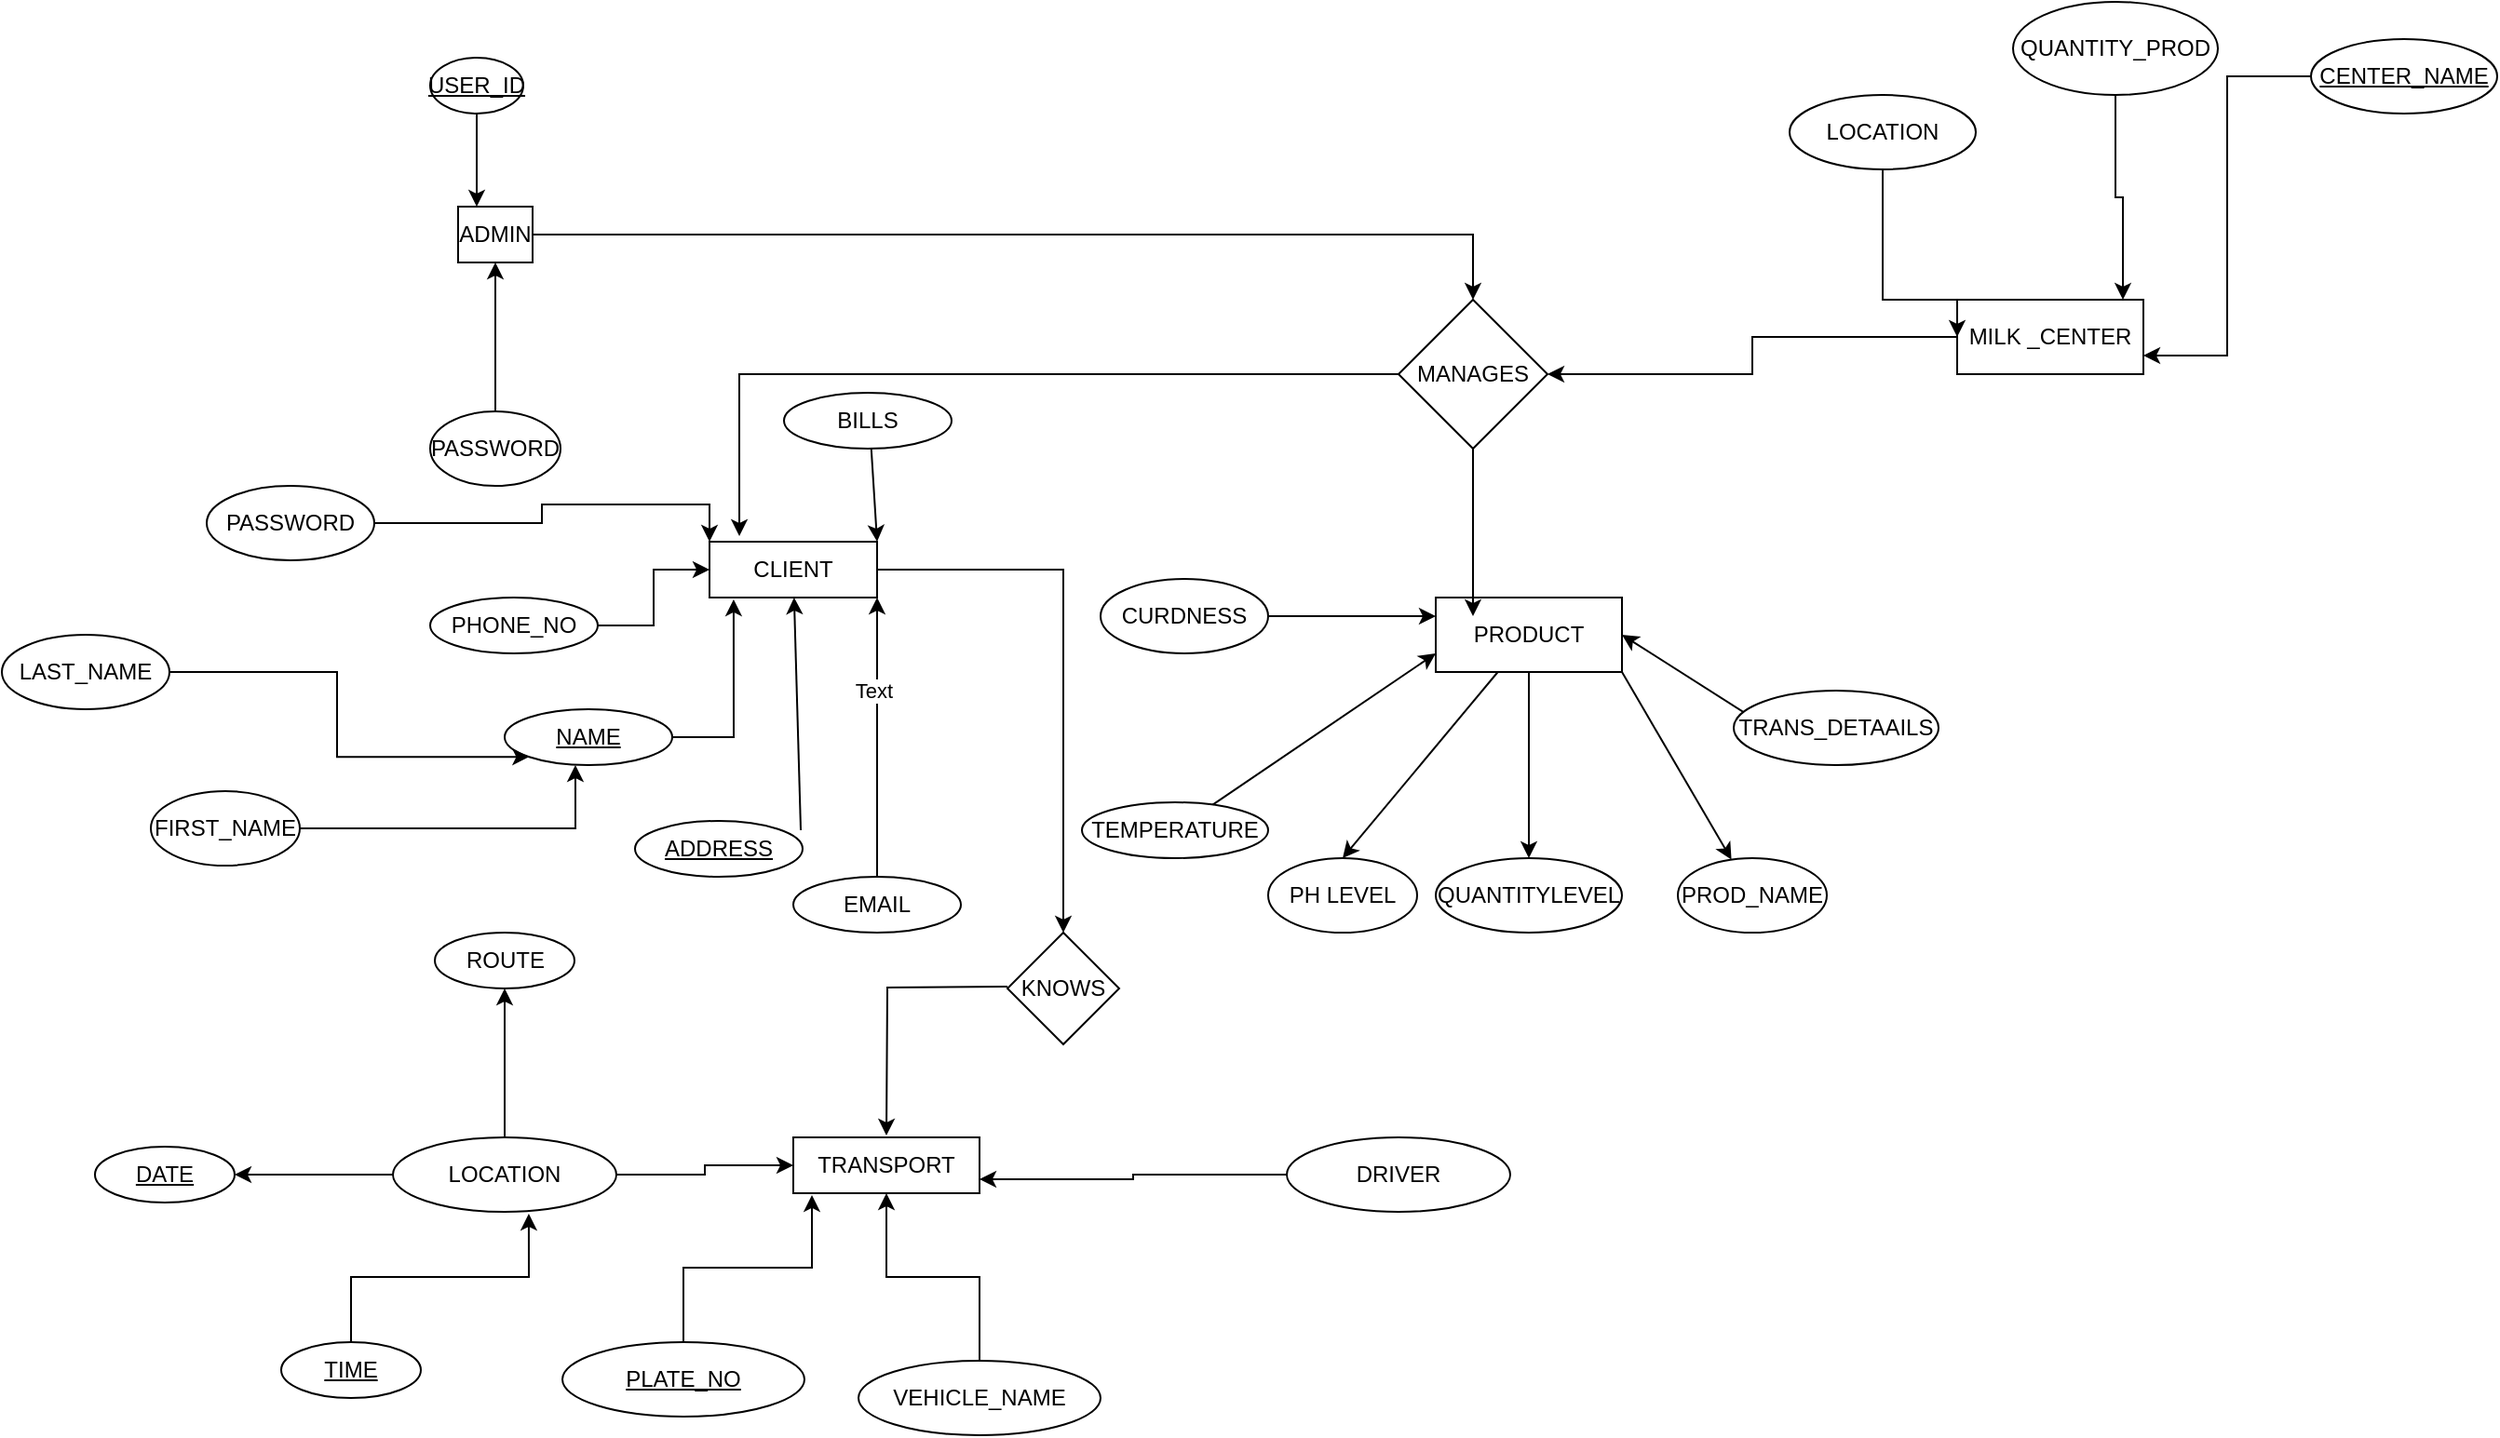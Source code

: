 <mxfile version="13.3.5" type="github">
  <diagram id="C5RBs43oDa-KdzZeNtuy" name="Page-1">
    <mxGraphModel dx="1695" dy="520" grid="1" gridSize="10" guides="1" tooltips="1" connect="1" arrows="1" fold="1" page="1" pageScale="1" pageWidth="827" pageHeight="1169" math="0" shadow="0">
      <root>
        <mxCell id="WIyWlLk6GJQsqaUBKTNV-0" />
        <mxCell id="WIyWlLk6GJQsqaUBKTNV-1" parent="WIyWlLk6GJQsqaUBKTNV-0" />
        <mxCell id="mES34l63fPlMWxpfFIeK-52" style="edgeStyle=orthogonalEdgeStyle;rounded=0;orthogonalLoop=1;jettySize=auto;html=1;entryX=0.5;entryY=0;entryDx=0;entryDy=0;" parent="WIyWlLk6GJQsqaUBKTNV-1" source="mES34l63fPlMWxpfFIeK-0" target="mES34l63fPlMWxpfFIeK-50" edge="1">
          <mxGeometry relative="1" as="geometry" />
        </mxCell>
        <object label="ADMIN" id="mES34l63fPlMWxpfFIeK-0">
          <mxCell style="rounded=0;whiteSpace=wrap;html=1;" parent="WIyWlLk6GJQsqaUBKTNV-1" vertex="1">
            <mxGeometry x="35" y="120" width="40" height="30" as="geometry" />
          </mxCell>
        </object>
        <mxCell id="mES34l63fPlMWxpfFIeK-7" style="edgeStyle=orthogonalEdgeStyle;rounded=0;orthogonalLoop=1;jettySize=auto;html=1;exitX=0.5;exitY=0;exitDx=0;exitDy=0;entryX=0.5;entryY=1;entryDx=0;entryDy=0;" parent="WIyWlLk6GJQsqaUBKTNV-1" source="mES34l63fPlMWxpfFIeK-1" target="mES34l63fPlMWxpfFIeK-0" edge="1">
          <mxGeometry relative="1" as="geometry" />
        </mxCell>
        <mxCell id="mES34l63fPlMWxpfFIeK-1" value="PASSWORD" style="ellipse;whiteSpace=wrap;html=1;" parent="WIyWlLk6GJQsqaUBKTNV-1" vertex="1">
          <mxGeometry x="20" y="230" width="70" height="40" as="geometry" />
        </mxCell>
        <mxCell id="mES34l63fPlMWxpfFIeK-5" style="edgeStyle=orthogonalEdgeStyle;rounded=0;orthogonalLoop=1;jettySize=auto;html=1;exitX=0.5;exitY=1;exitDx=0;exitDy=0;entryX=0.25;entryY=0;entryDx=0;entryDy=0;" parent="WIyWlLk6GJQsqaUBKTNV-1" source="mES34l63fPlMWxpfFIeK-2" target="mES34l63fPlMWxpfFIeK-0" edge="1">
          <mxGeometry relative="1" as="geometry" />
        </mxCell>
        <mxCell id="mES34l63fPlMWxpfFIeK-2" value="USER_ID" style="ellipse;whiteSpace=wrap;html=1;fontStyle=4" parent="WIyWlLk6GJQsqaUBKTNV-1" vertex="1">
          <mxGeometry x="20" y="40" width="50" height="30" as="geometry" />
        </mxCell>
        <mxCell id="mES34l63fPlMWxpfFIeK-103" style="edgeStyle=orthogonalEdgeStyle;rounded=0;orthogonalLoop=1;jettySize=auto;html=1;entryX=0.5;entryY=0;entryDx=0;entryDy=0;" parent="WIyWlLk6GJQsqaUBKTNV-1" source="mES34l63fPlMWxpfFIeK-9" target="mES34l63fPlMWxpfFIeK-100" edge="1">
          <mxGeometry relative="1" as="geometry" />
        </mxCell>
        <mxCell id="mES34l63fPlMWxpfFIeK-9" value="CLIENT" style="rounded=0;whiteSpace=wrap;html=1;" parent="WIyWlLk6GJQsqaUBKTNV-1" vertex="1">
          <mxGeometry x="170" y="300" width="90" height="30" as="geometry" />
        </mxCell>
        <mxCell id="mES34l63fPlMWxpfFIeK-16" style="edgeStyle=orthogonalEdgeStyle;rounded=0;orthogonalLoop=1;jettySize=auto;html=1;exitX=1;exitY=0.5;exitDx=0;exitDy=0;entryX=0;entryY=0.5;entryDx=0;entryDy=0;" parent="WIyWlLk6GJQsqaUBKTNV-1" source="mES34l63fPlMWxpfFIeK-10" target="mES34l63fPlMWxpfFIeK-9" edge="1">
          <mxGeometry relative="1" as="geometry" />
        </mxCell>
        <mxCell id="mES34l63fPlMWxpfFIeK-10" value="PHONE_NO" style="ellipse;whiteSpace=wrap;html=1;" parent="WIyWlLk6GJQsqaUBKTNV-1" vertex="1">
          <mxGeometry x="20" y="330" width="90" height="30" as="geometry" />
        </mxCell>
        <mxCell id="mES34l63fPlMWxpfFIeK-19" style="edgeStyle=orthogonalEdgeStyle;rounded=0;orthogonalLoop=1;jettySize=auto;html=1;entryX=0.144;entryY=1.033;entryDx=0;entryDy=0;entryPerimeter=0;" parent="WIyWlLk6GJQsqaUBKTNV-1" source="mES34l63fPlMWxpfFIeK-11" target="mES34l63fPlMWxpfFIeK-9" edge="1">
          <mxGeometry relative="1" as="geometry" />
        </mxCell>
        <mxCell id="mES34l63fPlMWxpfFIeK-11" value="&lt;u&gt;NAME&lt;/u&gt;" style="ellipse;whiteSpace=wrap;html=1;" parent="WIyWlLk6GJQsqaUBKTNV-1" vertex="1">
          <mxGeometry x="60" y="390" width="90" height="30" as="geometry" />
        </mxCell>
        <mxCell id="mES34l63fPlMWxpfFIeK-23" style="edgeStyle=none;rounded=0;orthogonalLoop=1;jettySize=auto;html=1;exitX=0.989;exitY=0.167;exitDx=0;exitDy=0;exitPerimeter=0;" parent="WIyWlLk6GJQsqaUBKTNV-1" source="mES34l63fPlMWxpfFIeK-12" target="mES34l63fPlMWxpfFIeK-9" edge="1">
          <mxGeometry relative="1" as="geometry" />
        </mxCell>
        <mxCell id="mES34l63fPlMWxpfFIeK-12" value="&lt;u&gt;ADDRESS&lt;/u&gt;" style="ellipse;whiteSpace=wrap;html=1;" parent="WIyWlLk6GJQsqaUBKTNV-1" vertex="1">
          <mxGeometry x="130" y="450" width="90" height="30" as="geometry" />
        </mxCell>
        <mxCell id="mES34l63fPlMWxpfFIeK-48" style="edgeStyle=none;rounded=0;orthogonalLoop=1;jettySize=auto;html=1;entryX=1;entryY=1;entryDx=0;entryDy=0;" parent="WIyWlLk6GJQsqaUBKTNV-1" source="mES34l63fPlMWxpfFIeK-13" target="mES34l63fPlMWxpfFIeK-9" edge="1">
          <mxGeometry relative="1" as="geometry" />
        </mxCell>
        <mxCell id="GmFHFqo8vPaLInNtUKn_-0" value="Text" style="edgeLabel;html=1;align=center;verticalAlign=middle;resizable=0;points=[];" vertex="1" connectable="0" parent="mES34l63fPlMWxpfFIeK-48">
          <mxGeometry x="0.334" y="2" relative="1" as="geometry">
            <mxPoint as="offset" />
          </mxGeometry>
        </mxCell>
        <mxCell id="mES34l63fPlMWxpfFIeK-13" value="EMAIL" style="ellipse;whiteSpace=wrap;html=1;" parent="WIyWlLk6GJQsqaUBKTNV-1" vertex="1">
          <mxGeometry x="215" y="480" width="90" height="30" as="geometry" />
        </mxCell>
        <mxCell id="mES34l63fPlMWxpfFIeK-31" style="edgeStyle=none;rounded=0;orthogonalLoop=1;jettySize=auto;html=1;exitX=0.5;exitY=0;exitDx=0;exitDy=0;entryX=1;entryY=0;entryDx=0;entryDy=0;" parent="WIyWlLk6GJQsqaUBKTNV-1" source="mES34l63fPlMWxpfFIeK-14" target="mES34l63fPlMWxpfFIeK-9" edge="1">
          <mxGeometry relative="1" as="geometry">
            <mxPoint x="345" y="320" as="targetPoint" />
          </mxGeometry>
        </mxCell>
        <mxCell id="mES34l63fPlMWxpfFIeK-14" value="BILLS" style="ellipse;whiteSpace=wrap;html=1;" parent="WIyWlLk6GJQsqaUBKTNV-1" vertex="1">
          <mxGeometry x="210" y="220" width="90" height="30" as="geometry" />
        </mxCell>
        <mxCell id="mES34l63fPlMWxpfFIeK-41" style="edgeStyle=none;rounded=0;orthogonalLoop=1;jettySize=auto;html=1;entryX=0.5;entryY=0;entryDx=0;entryDy=0;" parent="WIyWlLk6GJQsqaUBKTNV-1" source="mES34l63fPlMWxpfFIeK-32" target="mES34l63fPlMWxpfFIeK-36" edge="1">
          <mxGeometry relative="1" as="geometry" />
        </mxCell>
        <mxCell id="mES34l63fPlMWxpfFIeK-43" value="" style="edgeStyle=none;rounded=0;orthogonalLoop=1;jettySize=auto;html=1;" parent="WIyWlLk6GJQsqaUBKTNV-1" source="mES34l63fPlMWxpfFIeK-32" edge="1">
          <mxGeometry relative="1" as="geometry">
            <mxPoint x="610" y="470" as="targetPoint" />
          </mxGeometry>
        </mxCell>
        <mxCell id="mES34l63fPlMWxpfFIeK-44" style="edgeStyle=none;rounded=0;orthogonalLoop=1;jettySize=auto;html=1;exitX=1;exitY=1;exitDx=0;exitDy=0;" parent="WIyWlLk6GJQsqaUBKTNV-1" source="mES34l63fPlMWxpfFIeK-32" target="mES34l63fPlMWxpfFIeK-34" edge="1">
          <mxGeometry relative="1" as="geometry" />
        </mxCell>
        <mxCell id="mES34l63fPlMWxpfFIeK-32" value="PRODUCT" style="rounded=0;whiteSpace=wrap;html=1;" parent="WIyWlLk6GJQsqaUBKTNV-1" vertex="1">
          <mxGeometry x="560" y="330" width="100" height="40" as="geometry" />
        </mxCell>
        <mxCell id="mES34l63fPlMWxpfFIeK-45" style="edgeStyle=none;rounded=0;orthogonalLoop=1;jettySize=auto;html=1;entryX=1;entryY=0.5;entryDx=0;entryDy=0;" parent="WIyWlLk6GJQsqaUBKTNV-1" target="mES34l63fPlMWxpfFIeK-32" edge="1">
          <mxGeometry relative="1" as="geometry">
            <mxPoint x="742.16" y="402.283" as="sourcePoint" />
          </mxGeometry>
        </mxCell>
        <mxCell id="mES34l63fPlMWxpfFIeK-34" value="PROD_NAME" style="ellipse;whiteSpace=wrap;html=1;" parent="WIyWlLk6GJQsqaUBKTNV-1" vertex="1">
          <mxGeometry x="690" y="470" width="80" height="40" as="geometry" />
        </mxCell>
        <mxCell id="mES34l63fPlMWxpfFIeK-35" value="QUANTITYLEVEL" style="ellipse;whiteSpace=wrap;html=1;" parent="WIyWlLk6GJQsqaUBKTNV-1" vertex="1">
          <mxGeometry x="560" y="470" width="100" height="40" as="geometry" />
        </mxCell>
        <mxCell id="mES34l63fPlMWxpfFIeK-36" value="PH LEVEL" style="ellipse;whiteSpace=wrap;html=1;" parent="WIyWlLk6GJQsqaUBKTNV-1" vertex="1">
          <mxGeometry x="470" y="470" width="80" height="40" as="geometry" />
        </mxCell>
        <mxCell id="mES34l63fPlMWxpfFIeK-37" value="TEMPERATURE" style="ellipse;whiteSpace=wrap;html=1;" parent="WIyWlLk6GJQsqaUBKTNV-1" vertex="1">
          <mxGeometry x="370" y="440" width="100" height="30" as="geometry" />
        </mxCell>
        <mxCell id="mES34l63fPlMWxpfFIeK-39" style="edgeStyle=none;rounded=0;orthogonalLoop=1;jettySize=auto;html=1;entryX=0;entryY=0.75;entryDx=0;entryDy=0;" parent="WIyWlLk6GJQsqaUBKTNV-1" source="mES34l63fPlMWxpfFIeK-37" target="mES34l63fPlMWxpfFIeK-32" edge="1">
          <mxGeometry relative="1" as="geometry">
            <mxPoint x="550" y="360" as="targetPoint" />
          </mxGeometry>
        </mxCell>
        <mxCell id="mES34l63fPlMWxpfFIeK-47" style="edgeStyle=none;rounded=0;orthogonalLoop=1;jettySize=auto;html=1;entryX=0;entryY=0.25;entryDx=0;entryDy=0;" parent="WIyWlLk6GJQsqaUBKTNV-1" source="mES34l63fPlMWxpfFIeK-46" target="mES34l63fPlMWxpfFIeK-32" edge="1">
          <mxGeometry relative="1" as="geometry" />
        </mxCell>
        <mxCell id="mES34l63fPlMWxpfFIeK-46" value="CURDNESS" style="ellipse;whiteSpace=wrap;html=1;" parent="WIyWlLk6GJQsqaUBKTNV-1" vertex="1">
          <mxGeometry x="380" y="320" width="90" height="40" as="geometry" />
        </mxCell>
        <mxCell id="mES34l63fPlMWxpfFIeK-49" value="TRANS_DETAAILS" style="ellipse;whiteSpace=wrap;html=1;" parent="WIyWlLk6GJQsqaUBKTNV-1" vertex="1">
          <mxGeometry x="720" y="380" width="110" height="40" as="geometry" />
        </mxCell>
        <mxCell id="mES34l63fPlMWxpfFIeK-54" style="edgeStyle=orthogonalEdgeStyle;rounded=0;orthogonalLoop=1;jettySize=auto;html=1;entryX=0.2;entryY=0.25;entryDx=0;entryDy=0;entryPerimeter=0;" parent="WIyWlLk6GJQsqaUBKTNV-1" source="mES34l63fPlMWxpfFIeK-50" target="mES34l63fPlMWxpfFIeK-32" edge="1">
          <mxGeometry relative="1" as="geometry" />
        </mxCell>
        <mxCell id="UjjfFm4OdMRU-PV7L80q-1" style="edgeStyle=orthogonalEdgeStyle;rounded=0;orthogonalLoop=1;jettySize=auto;html=1;entryX=0.178;entryY=-0.1;entryDx=0;entryDy=0;entryPerimeter=0;" parent="WIyWlLk6GJQsqaUBKTNV-1" source="mES34l63fPlMWxpfFIeK-50" target="mES34l63fPlMWxpfFIeK-9" edge="1">
          <mxGeometry relative="1" as="geometry">
            <Array as="points">
              <mxPoint x="186" y="210" />
            </Array>
          </mxGeometry>
        </mxCell>
        <mxCell id="mES34l63fPlMWxpfFIeK-50" value="MANAGES" style="rhombus;whiteSpace=wrap;html=1;" parent="WIyWlLk6GJQsqaUBKTNV-1" vertex="1">
          <mxGeometry x="540" y="170" width="80" height="80" as="geometry" />
        </mxCell>
        <mxCell id="mES34l63fPlMWxpfFIeK-66" style="edgeStyle=orthogonalEdgeStyle;rounded=0;orthogonalLoop=1;jettySize=auto;html=1;entryX=1;entryY=0.5;entryDx=0;entryDy=0;" parent="WIyWlLk6GJQsqaUBKTNV-1" source="mES34l63fPlMWxpfFIeK-55" target="mES34l63fPlMWxpfFIeK-50" edge="1">
          <mxGeometry relative="1" as="geometry" />
        </mxCell>
        <mxCell id="mES34l63fPlMWxpfFIeK-55" value="MILK _CENTER" style="rounded=0;whiteSpace=wrap;html=1;" parent="WIyWlLk6GJQsqaUBKTNV-1" vertex="1">
          <mxGeometry x="840" y="170" width="100" height="40" as="geometry" />
        </mxCell>
        <mxCell id="mES34l63fPlMWxpfFIeK-63" style="edgeStyle=orthogonalEdgeStyle;rounded=0;orthogonalLoop=1;jettySize=auto;html=1;entryX=0.89;entryY=0;entryDx=0;entryDy=0;entryPerimeter=0;" parent="WIyWlLk6GJQsqaUBKTNV-1" source="mES34l63fPlMWxpfFIeK-57" target="mES34l63fPlMWxpfFIeK-55" edge="1">
          <mxGeometry relative="1" as="geometry" />
        </mxCell>
        <mxCell id="mES34l63fPlMWxpfFIeK-57" value="QUANTITY_PROD" style="ellipse;whiteSpace=wrap;html=1;" parent="WIyWlLk6GJQsqaUBKTNV-1" vertex="1">
          <mxGeometry x="870" y="10" width="110" height="50" as="geometry" />
        </mxCell>
        <mxCell id="mES34l63fPlMWxpfFIeK-64" style="edgeStyle=orthogonalEdgeStyle;rounded=0;orthogonalLoop=1;jettySize=auto;html=1;entryX=1;entryY=0.75;entryDx=0;entryDy=0;" parent="WIyWlLk6GJQsqaUBKTNV-1" source="mES34l63fPlMWxpfFIeK-58" target="mES34l63fPlMWxpfFIeK-55" edge="1">
          <mxGeometry relative="1" as="geometry" />
        </mxCell>
        <mxCell id="mES34l63fPlMWxpfFIeK-58" value="&lt;u&gt;CENTER_NAME&lt;/u&gt;" style="ellipse;whiteSpace=wrap;html=1;" parent="WIyWlLk6GJQsqaUBKTNV-1" vertex="1">
          <mxGeometry x="1030" y="30" width="100" height="40" as="geometry" />
        </mxCell>
        <mxCell id="mES34l63fPlMWxpfFIeK-60" style="edgeStyle=orthogonalEdgeStyle;rounded=0;orthogonalLoop=1;jettySize=auto;html=1;entryX=0;entryY=0.5;entryDx=0;entryDy=0;" parent="WIyWlLk6GJQsqaUBKTNV-1" source="mES34l63fPlMWxpfFIeK-59" target="mES34l63fPlMWxpfFIeK-55" edge="1">
          <mxGeometry relative="1" as="geometry">
            <Array as="points">
              <mxPoint x="800" y="170" />
              <mxPoint x="840" y="170" />
            </Array>
          </mxGeometry>
        </mxCell>
        <mxCell id="mES34l63fPlMWxpfFIeK-59" value="LOCATION" style="ellipse;whiteSpace=wrap;html=1;" parent="WIyWlLk6GJQsqaUBKTNV-1" vertex="1">
          <mxGeometry x="750" y="60" width="100" height="40" as="geometry" />
        </mxCell>
        <mxCell id="mES34l63fPlMWxpfFIeK-92" style="edgeStyle=orthogonalEdgeStyle;rounded=0;orthogonalLoop=1;jettySize=auto;html=1;entryX=1;entryY=0.75;entryDx=0;entryDy=0;" parent="WIyWlLk6GJQsqaUBKTNV-1" source="mES34l63fPlMWxpfFIeK-68" target="mES34l63fPlMWxpfFIeK-84" edge="1">
          <mxGeometry relative="1" as="geometry" />
        </mxCell>
        <mxCell id="mES34l63fPlMWxpfFIeK-68" value="DRIVER" style="ellipse;whiteSpace=wrap;html=1;" parent="WIyWlLk6GJQsqaUBKTNV-1" vertex="1">
          <mxGeometry x="480" y="620" width="120" height="40" as="geometry" />
        </mxCell>
        <mxCell id="mES34l63fPlMWxpfFIeK-88" style="edgeStyle=orthogonalEdgeStyle;rounded=0;orthogonalLoop=1;jettySize=auto;html=1;" parent="WIyWlLk6GJQsqaUBKTNV-1" source="mES34l63fPlMWxpfFIeK-69" target="mES34l63fPlMWxpfFIeK-84" edge="1">
          <mxGeometry relative="1" as="geometry" />
        </mxCell>
        <mxCell id="mES34l63fPlMWxpfFIeK-69" value="VEHICLE_NAME" style="ellipse;whiteSpace=wrap;html=1;" parent="WIyWlLk6GJQsqaUBKTNV-1" vertex="1">
          <mxGeometry x="250" y="740" width="130" height="40" as="geometry" />
        </mxCell>
        <mxCell id="mES34l63fPlMWxpfFIeK-91" style="edgeStyle=orthogonalEdgeStyle;rounded=0;orthogonalLoop=1;jettySize=auto;html=1;entryX=0.1;entryY=1.033;entryDx=0;entryDy=0;entryPerimeter=0;" parent="WIyWlLk6GJQsqaUBKTNV-1" source="mES34l63fPlMWxpfFIeK-70" target="mES34l63fPlMWxpfFIeK-84" edge="1">
          <mxGeometry relative="1" as="geometry" />
        </mxCell>
        <mxCell id="mES34l63fPlMWxpfFIeK-70" value="&lt;u&gt;PLATE_NO&lt;/u&gt;" style="ellipse;whiteSpace=wrap;html=1;" parent="WIyWlLk6GJQsqaUBKTNV-1" vertex="1">
          <mxGeometry x="91" y="730" width="130" height="40" as="geometry" />
        </mxCell>
        <mxCell id="mES34l63fPlMWxpfFIeK-89" style="edgeStyle=orthogonalEdgeStyle;rounded=0;orthogonalLoop=1;jettySize=auto;html=1;entryX=0;entryY=0.5;entryDx=0;entryDy=0;" parent="WIyWlLk6GJQsqaUBKTNV-1" source="mES34l63fPlMWxpfFIeK-71" target="mES34l63fPlMWxpfFIeK-84" edge="1">
          <mxGeometry relative="1" as="geometry" />
        </mxCell>
        <mxCell id="mES34l63fPlMWxpfFIeK-97" style="edgeStyle=orthogonalEdgeStyle;rounded=0;orthogonalLoop=1;jettySize=auto;html=1;entryX=1;entryY=0.5;entryDx=0;entryDy=0;" parent="WIyWlLk6GJQsqaUBKTNV-1" source="mES34l63fPlMWxpfFIeK-71" target="mES34l63fPlMWxpfFIeK-95" edge="1">
          <mxGeometry relative="1" as="geometry" />
        </mxCell>
        <mxCell id="mES34l63fPlMWxpfFIeK-98" value="" style="edgeStyle=orthogonalEdgeStyle;rounded=0;orthogonalLoop=1;jettySize=auto;html=1;" parent="WIyWlLk6GJQsqaUBKTNV-1" source="mES34l63fPlMWxpfFIeK-71" target="mES34l63fPlMWxpfFIeK-93" edge="1">
          <mxGeometry relative="1" as="geometry" />
        </mxCell>
        <mxCell id="mES34l63fPlMWxpfFIeK-71" value="LOCATION" style="ellipse;whiteSpace=wrap;html=1;" parent="WIyWlLk6GJQsqaUBKTNV-1" vertex="1">
          <mxGeometry y="620" width="120" height="40" as="geometry" />
        </mxCell>
        <mxCell id="mES34l63fPlMWxpfFIeK-84" value="TRANSPORT" style="rounded=0;whiteSpace=wrap;html=1;" parent="WIyWlLk6GJQsqaUBKTNV-1" vertex="1">
          <mxGeometry x="215" y="620" width="100" height="30" as="geometry" />
        </mxCell>
        <mxCell id="mES34l63fPlMWxpfFIeK-93" value="ROUTE" style="ellipse;whiteSpace=wrap;html=1;" parent="WIyWlLk6GJQsqaUBKTNV-1" vertex="1">
          <mxGeometry x="22.5" y="510" width="75" height="30" as="geometry" />
        </mxCell>
        <mxCell id="mES34l63fPlMWxpfFIeK-96" style="edgeStyle=orthogonalEdgeStyle;rounded=0;orthogonalLoop=1;jettySize=auto;html=1;entryX=0.608;entryY=1.025;entryDx=0;entryDy=0;entryPerimeter=0;" parent="WIyWlLk6GJQsqaUBKTNV-1" source="mES34l63fPlMWxpfFIeK-94" target="mES34l63fPlMWxpfFIeK-71" edge="1">
          <mxGeometry relative="1" as="geometry" />
        </mxCell>
        <mxCell id="mES34l63fPlMWxpfFIeK-94" value="&lt;u&gt;TIME&lt;/u&gt;" style="ellipse;whiteSpace=wrap;html=1;" parent="WIyWlLk6GJQsqaUBKTNV-1" vertex="1">
          <mxGeometry x="-60" y="730" width="75" height="30" as="geometry" />
        </mxCell>
        <mxCell id="mES34l63fPlMWxpfFIeK-95" value="&lt;u&gt;DATE&lt;/u&gt;" style="ellipse;whiteSpace=wrap;html=1;" parent="WIyWlLk6GJQsqaUBKTNV-1" vertex="1">
          <mxGeometry x="-160" y="625" width="75" height="30" as="geometry" />
        </mxCell>
        <mxCell id="mES34l63fPlMWxpfFIeK-101" style="edgeStyle=orthogonalEdgeStyle;rounded=0;orthogonalLoop=1;jettySize=auto;html=1;entryX=0.5;entryY=0;entryDx=0;entryDy=0;" parent="WIyWlLk6GJQsqaUBKTNV-1" edge="1">
          <mxGeometry relative="1" as="geometry">
            <mxPoint x="330" y="539" as="sourcePoint" />
            <mxPoint x="265" y="619" as="targetPoint" />
          </mxGeometry>
        </mxCell>
        <mxCell id="mES34l63fPlMWxpfFIeK-100" value="KNOWS" style="rhombus;whiteSpace=wrap;html=1;" parent="WIyWlLk6GJQsqaUBKTNV-1" vertex="1">
          <mxGeometry x="330" y="510" width="60" height="60" as="geometry" />
        </mxCell>
        <mxCell id="UjjfFm4OdMRU-PV7L80q-4" style="edgeStyle=orthogonalEdgeStyle;rounded=0;orthogonalLoop=1;jettySize=auto;html=1;entryX=0;entryY=0;entryDx=0;entryDy=0;" parent="WIyWlLk6GJQsqaUBKTNV-1" source="UjjfFm4OdMRU-PV7L80q-3" target="mES34l63fPlMWxpfFIeK-9" edge="1">
          <mxGeometry relative="1" as="geometry" />
        </mxCell>
        <mxCell id="UjjfFm4OdMRU-PV7L80q-3" value="PASSWORD" style="ellipse;whiteSpace=wrap;html=1;" parent="WIyWlLk6GJQsqaUBKTNV-1" vertex="1">
          <mxGeometry x="-100" y="270" width="90" height="40" as="geometry" />
        </mxCell>
        <mxCell id="UjjfFm4OdMRU-PV7L80q-9" style="edgeStyle=orthogonalEdgeStyle;rounded=0;orthogonalLoop=1;jettySize=auto;html=1;entryX=0;entryY=1;entryDx=0;entryDy=0;" parent="WIyWlLk6GJQsqaUBKTNV-1" source="UjjfFm4OdMRU-PV7L80q-6" target="mES34l63fPlMWxpfFIeK-11" edge="1">
          <mxGeometry relative="1" as="geometry" />
        </mxCell>
        <mxCell id="UjjfFm4OdMRU-PV7L80q-6" value="LAST_NAME" style="ellipse;whiteSpace=wrap;html=1;" parent="WIyWlLk6GJQsqaUBKTNV-1" vertex="1">
          <mxGeometry x="-210" y="350" width="90" height="40" as="geometry" />
        </mxCell>
        <mxCell id="UjjfFm4OdMRU-PV7L80q-10" style="edgeStyle=orthogonalEdgeStyle;rounded=0;orthogonalLoop=1;jettySize=auto;html=1;entryX=0.422;entryY=1;entryDx=0;entryDy=0;entryPerimeter=0;" parent="WIyWlLk6GJQsqaUBKTNV-1" source="UjjfFm4OdMRU-PV7L80q-7" target="mES34l63fPlMWxpfFIeK-11" edge="1">
          <mxGeometry relative="1" as="geometry" />
        </mxCell>
        <mxCell id="UjjfFm4OdMRU-PV7L80q-7" value="FIRST_NAME" style="ellipse;whiteSpace=wrap;html=1;" parent="WIyWlLk6GJQsqaUBKTNV-1" vertex="1">
          <mxGeometry x="-130" y="434" width="80" height="40" as="geometry" />
        </mxCell>
      </root>
    </mxGraphModel>
  </diagram>
</mxfile>
